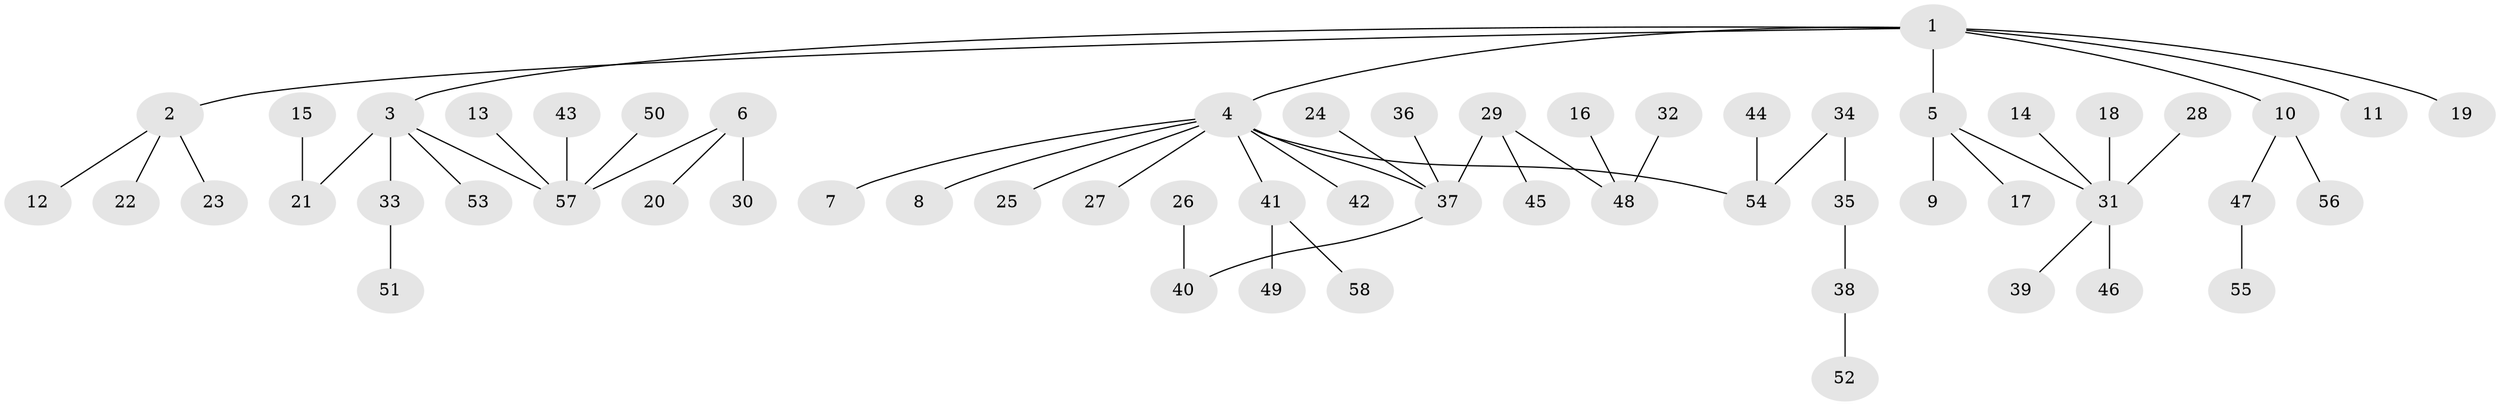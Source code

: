 // original degree distribution, {7: 0.008695652173913044, 3: 0.11304347826086956, 4: 0.05217391304347826, 5: 0.02608695652173913, 9: 0.008695652173913044, 2: 0.28695652173913044, 6: 0.017391304347826087, 1: 0.48695652173913045}
// Generated by graph-tools (version 1.1) at 2025/50/03/09/25 03:50:21]
// undirected, 58 vertices, 57 edges
graph export_dot {
graph [start="1"]
  node [color=gray90,style=filled];
  1;
  2;
  3;
  4;
  5;
  6;
  7;
  8;
  9;
  10;
  11;
  12;
  13;
  14;
  15;
  16;
  17;
  18;
  19;
  20;
  21;
  22;
  23;
  24;
  25;
  26;
  27;
  28;
  29;
  30;
  31;
  32;
  33;
  34;
  35;
  36;
  37;
  38;
  39;
  40;
  41;
  42;
  43;
  44;
  45;
  46;
  47;
  48;
  49;
  50;
  51;
  52;
  53;
  54;
  55;
  56;
  57;
  58;
  1 -- 2 [weight=1.0];
  1 -- 3 [weight=1.0];
  1 -- 4 [weight=1.0];
  1 -- 5 [weight=1.0];
  1 -- 10 [weight=1.0];
  1 -- 11 [weight=1.0];
  1 -- 19 [weight=1.0];
  2 -- 12 [weight=1.0];
  2 -- 22 [weight=1.0];
  2 -- 23 [weight=1.0];
  3 -- 21 [weight=1.0];
  3 -- 33 [weight=1.0];
  3 -- 53 [weight=1.0];
  3 -- 57 [weight=1.0];
  4 -- 7 [weight=1.0];
  4 -- 8 [weight=1.0];
  4 -- 25 [weight=1.0];
  4 -- 27 [weight=1.0];
  4 -- 37 [weight=1.0];
  4 -- 41 [weight=1.0];
  4 -- 42 [weight=1.0];
  4 -- 54 [weight=1.0];
  5 -- 9 [weight=1.0];
  5 -- 17 [weight=1.0];
  5 -- 31 [weight=1.0];
  6 -- 20 [weight=1.0];
  6 -- 30 [weight=1.0];
  6 -- 57 [weight=1.0];
  10 -- 47 [weight=1.0];
  10 -- 56 [weight=1.0];
  13 -- 57 [weight=1.0];
  14 -- 31 [weight=1.0];
  15 -- 21 [weight=1.0];
  16 -- 48 [weight=1.0];
  18 -- 31 [weight=1.0];
  24 -- 37 [weight=1.0];
  26 -- 40 [weight=1.0];
  28 -- 31 [weight=1.0];
  29 -- 37 [weight=1.0];
  29 -- 45 [weight=1.0];
  29 -- 48 [weight=1.0];
  31 -- 39 [weight=1.0];
  31 -- 46 [weight=1.0];
  32 -- 48 [weight=1.0];
  33 -- 51 [weight=1.0];
  34 -- 35 [weight=1.0];
  34 -- 54 [weight=1.0];
  35 -- 38 [weight=1.0];
  36 -- 37 [weight=1.0];
  37 -- 40 [weight=1.0];
  38 -- 52 [weight=1.0];
  41 -- 49 [weight=1.0];
  41 -- 58 [weight=1.0];
  43 -- 57 [weight=1.0];
  44 -- 54 [weight=1.0];
  47 -- 55 [weight=1.0];
  50 -- 57 [weight=1.0];
}
